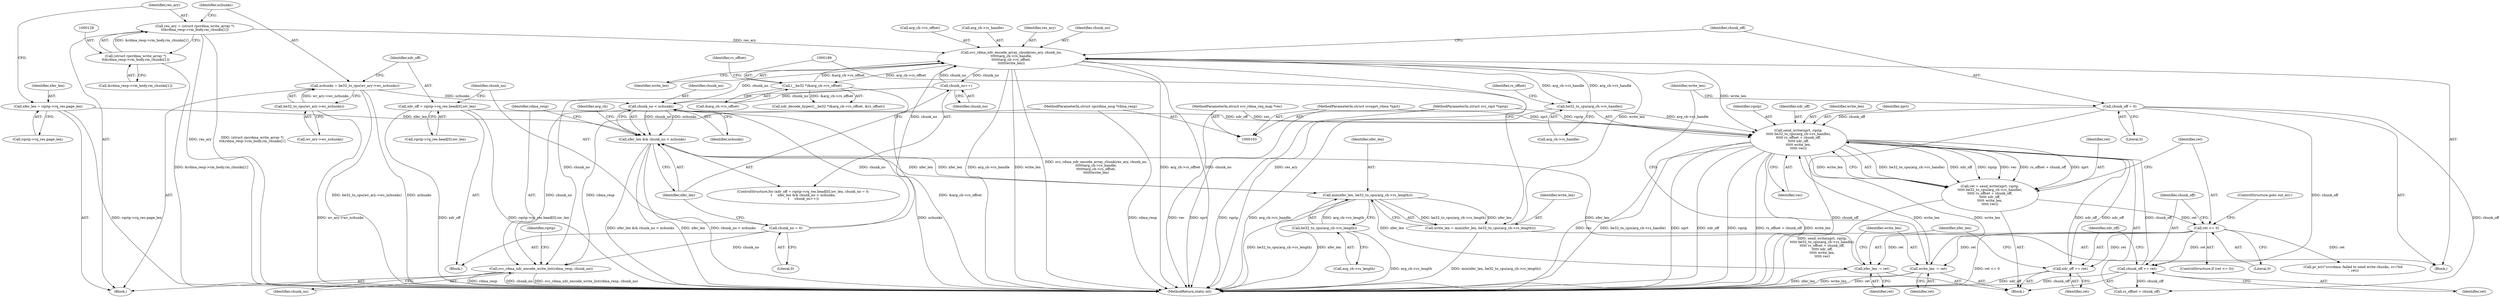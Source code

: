 digraph "1_linux_c70422f760c120480fee4de6c38804c72aa26bc1_35@API" {
"1000244" [label="(Call,svc_rdma_xdr_encode_write_list(rdma_resp, chunk_no))"];
"1000106" [label="(MethodParameterIn,struct rpcrdma_msg *rdma_resp)"];
"1000156" [label="(Call,chunk_no = 0)"];
"1000161" [label="(Call,chunk_no < nchunks)"];
"1000164" [label="(Call,chunk_no++)"];
"1000196" [label="(Call,svc_rdma_xdr_encode_array_chunk(res_ary, chunk_no,\n\t\t\t\t\t\targ_ch->rs_handle,\n\t\t\t\t\t\targ_ch->rs_offset,\n\t\t\t\t\t\twrite_len))"];
"1000125" [label="(Call,res_ary = (struct rpcrdma_write_array *)\n\t\t&rdma_resp->rm_body.rm_chunks[1])"];
"1000127" [label="(Call,(struct rpcrdma_write_array *)\n\t\t&rdma_resp->rm_body.rm_chunks[1])"];
"1000217" [label="(Call,be32_to_cpu(arg_ch->rs_handle))"];
"1000188" [label="(Call,(__be32 *)&arg_ch->rs_offset)"];
"1000179" [label="(Call,write_len = min(xfer_len, be32_to_cpu(arg_ch->rs_length)))"];
"1000181" [label="(Call,min(xfer_len, be32_to_cpu(arg_ch->rs_length)))"];
"1000159" [label="(Call,xfer_len && chunk_no < nchunks)"];
"1000238" [label="(Call,xfer_len -= ret)"];
"1000228" [label="(Call,ret <= 0)"];
"1000212" [label="(Call,ret = send_write(xprt, rqstp,\n\t\t\t\t\t be32_to_cpu(arg_ch->rs_handle),\n\t\t\t\t\t rs_offset + chunk_off,\n\t\t\t\t\t xdr_off,\n\t\t\t\t\t write_len,\n\t\t\t\t\t vec))"];
"1000214" [label="(Call,send_write(xprt, rqstp,\n\t\t\t\t\t be32_to_cpu(arg_ch->rs_handle),\n\t\t\t\t\t rs_offset + chunk_off,\n\t\t\t\t\t xdr_off,\n\t\t\t\t\t write_len,\n\t\t\t\t\t vec))"];
"1000104" [label="(MethodParameterIn,struct svcxprt_rdma *xprt)"];
"1000107" [label="(MethodParameterIn,struct svc_rqst *rqstp)"];
"1000232" [label="(Call,chunk_off += ret)"];
"1000206" [label="(Call,chunk_off = 0)"];
"1000235" [label="(Call,xdr_off += ret)"];
"1000145" [label="(Call,xdr_off = rqstp->rq_res.head[0].iov_len)"];
"1000241" [label="(Call,write_len -= ret)"];
"1000108" [label="(MethodParameterIn,struct svc_rdma_req_map *vec)"];
"1000111" [label="(Call,xfer_len = rqstp->rq_res.page_len)"];
"1000183" [label="(Call,be32_to_cpu(arg_ch->rs_length))"];
"1000137" [label="(Call,nchunks = be32_to_cpu(wr_ary->wc_nchunks))"];
"1000139" [label="(Call,be32_to_cpu(wr_ary->wc_nchunks))"];
"1000108" [label="(MethodParameterIn,struct svc_rdma_req_map *vec)"];
"1000109" [label="(Block,)"];
"1000199" [label="(Call,arg_ch->rs_handle)"];
"1000235" [label="(Call,xdr_off += ret)"];
"1000243" [label="(Identifier,ret)"];
"1000197" [label="(Identifier,res_ary)"];
"1000180" [label="(Identifier,write_len)"];
"1000127" [label="(Call,(struct rpcrdma_write_array *)\n\t\t&rdma_resp->rm_body.rm_chunks[1])"];
"1000207" [label="(Identifier,chunk_off)"];
"1000230" [label="(Literal,0)"];
"1000254" [label="(Call,pr_err(\"svcrdma: failed to send write chunks, rc=%d\n\", ret))"];
"1000137" [label="(Call,nchunks = be32_to_cpu(wr_ary->wc_nchunks))"];
"1000187" [label="(Call,xdr_decode_hyper((__be32 *)&arg_ch->rs_offset, &rs_offset))"];
"1000161" [label="(Call,chunk_no < nchunks)"];
"1000158" [label="(Literal,0)"];
"1000218" [label="(Call,arg_ch->rs_handle)"];
"1000139" [label="(Call,be32_to_cpu(wr_ary->wc_nchunks))"];
"1000162" [label="(Identifier,chunk_no)"];
"1000104" [label="(MethodParameterIn,struct svcxprt_rdma *xprt)"];
"1000188" [label="(Call,(__be32 *)&arg_ch->rs_offset)"];
"1000226" [label="(Identifier,vec)"];
"1000206" [label="(Call,chunk_off = 0)"];
"1000125" [label="(Call,res_ary = (struct rpcrdma_write_array *)\n\t\t&rdma_resp->rm_body.rm_chunks[1])"];
"1000182" [label="(Identifier,xfer_len)"];
"1000179" [label="(Call,write_len = min(xfer_len, be32_to_cpu(arg_ch->rs_length)))"];
"1000232" [label="(Call,chunk_off += ret)"];
"1000144" [label="(Block,)"];
"1000212" [label="(Call,ret = send_write(xprt, rqstp,\n\t\t\t\t\t be32_to_cpu(arg_ch->rs_handle),\n\t\t\t\t\t rs_offset + chunk_off,\n\t\t\t\t\t xdr_off,\n\t\t\t\t\t write_len,\n\t\t\t\t\t vec))"];
"1000205" [label="(Identifier,write_len)"];
"1000236" [label="(Identifier,xdr_off)"];
"1000147" [label="(Call,rqstp->rq_res.head[0].iov_len)"];
"1000112" [label="(Identifier,xfer_len)"];
"1000227" [label="(ControlStructure,if (ret <= 0))"];
"1000216" [label="(Identifier,rqstp)"];
"1000159" [label="(Call,xfer_len && chunk_no < nchunks)"];
"1000246" [label="(Identifier,chunk_no)"];
"1000165" [label="(Identifier,chunk_no)"];
"1000238" [label="(Call,xfer_len -= ret)"];
"1000224" [label="(Identifier,xdr_off)"];
"1000222" [label="(Identifier,rs_offset)"];
"1000231" [label="(ControlStructure,goto out_err;)"];
"1000217" [label="(Call,be32_to_cpu(arg_ch->rs_handle))"];
"1000234" [label="(Identifier,ret)"];
"1000164" [label="(Call,chunk_no++)"];
"1000160" [label="(Identifier,xfer_len)"];
"1000143" [label="(ControlStructure,for (xdr_off = rqstp->rq_res.head[0].iov_len, chunk_no = 0;\n\t     xfer_len && chunk_no < nchunks;\n\t     chunk_no++))"];
"1000126" [label="(Identifier,res_ary)"];
"1000140" [label="(Call,wr_ary->wc_nchunks)"];
"1000184" [label="(Call,arg_ch->rs_length)"];
"1000244" [label="(Call,svc_rdma_xdr_encode_write_list(rdma_resp, chunk_no))"];
"1000106" [label="(MethodParameterIn,struct rpcrdma_msg *rdma_resp)"];
"1000221" [label="(Call,rs_offset + chunk_off)"];
"1000237" [label="(Identifier,ret)"];
"1000166" [label="(Block,)"];
"1000240" [label="(Identifier,ret)"];
"1000113" [label="(Call,rqstp->rq_res.page_len)"];
"1000129" [label="(Call,&rdma_resp->rm_body.rm_chunks[1])"];
"1000190" [label="(Call,&arg_ch->rs_offset)"];
"1000208" [label="(Literal,0)"];
"1000156" [label="(Call,chunk_no = 0)"];
"1000211" [label="(Block,)"];
"1000241" [label="(Call,write_len -= ret)"];
"1000198" [label="(Identifier,chunk_no)"];
"1000239" [label="(Identifier,xfer_len)"];
"1000183" [label="(Call,be32_to_cpu(arg_ch->rs_length))"];
"1000195" [label="(Identifier,rs_offset)"];
"1000210" [label="(Identifier,write_len)"];
"1000107" [label="(MethodParameterIn,struct svc_rqst *rqstp)"];
"1000214" [label="(Call,send_write(xprt, rqstp,\n\t\t\t\t\t be32_to_cpu(arg_ch->rs_handle),\n\t\t\t\t\t rs_offset + chunk_off,\n\t\t\t\t\t xdr_off,\n\t\t\t\t\t write_len,\n\t\t\t\t\t vec))"];
"1000233" [label="(Identifier,chunk_off)"];
"1000202" [label="(Call,arg_ch->rs_offset)"];
"1000146" [label="(Identifier,xdr_off)"];
"1000111" [label="(Call,xfer_len = rqstp->rq_res.page_len)"];
"1000138" [label="(Identifier,nchunks)"];
"1000170" [label="(Identifier,arg_ch)"];
"1000145" [label="(Call,xdr_off = rqstp->rq_res.head[0].iov_len)"];
"1000163" [label="(Identifier,nchunks)"];
"1000157" [label="(Identifier,chunk_no)"];
"1000242" [label="(Identifier,write_len)"];
"1000196" [label="(Call,svc_rdma_xdr_encode_array_chunk(res_ary, chunk_no,\n\t\t\t\t\t\targ_ch->rs_handle,\n\t\t\t\t\t\targ_ch->rs_offset,\n\t\t\t\t\t\twrite_len))"];
"1000225" [label="(Identifier,write_len)"];
"1000213" [label="(Identifier,ret)"];
"1000260" [label="(MethodReturn,static int)"];
"1000228" [label="(Call,ret <= 0)"];
"1000181" [label="(Call,min(xfer_len, be32_to_cpu(arg_ch->rs_length)))"];
"1000245" [label="(Identifier,rdma_resp)"];
"1000250" [label="(Identifier,rqstp)"];
"1000215" [label="(Identifier,xprt)"];
"1000229" [label="(Identifier,ret)"];
"1000244" -> "1000109"  [label="AST: "];
"1000244" -> "1000246"  [label="CFG: "];
"1000245" -> "1000244"  [label="AST: "];
"1000246" -> "1000244"  [label="AST: "];
"1000250" -> "1000244"  [label="CFG: "];
"1000244" -> "1000260"  [label="DDG: svc_rdma_xdr_encode_write_list(rdma_resp, chunk_no)"];
"1000244" -> "1000260"  [label="DDG: rdma_resp"];
"1000244" -> "1000260"  [label="DDG: chunk_no"];
"1000106" -> "1000244"  [label="DDG: rdma_resp"];
"1000156" -> "1000244"  [label="DDG: chunk_no"];
"1000161" -> "1000244"  [label="DDG: chunk_no"];
"1000164" -> "1000244"  [label="DDG: chunk_no"];
"1000106" -> "1000103"  [label="AST: "];
"1000106" -> "1000260"  [label="DDG: rdma_resp"];
"1000156" -> "1000144"  [label="AST: "];
"1000156" -> "1000158"  [label="CFG: "];
"1000157" -> "1000156"  [label="AST: "];
"1000158" -> "1000156"  [label="AST: "];
"1000160" -> "1000156"  [label="CFG: "];
"1000156" -> "1000161"  [label="DDG: chunk_no"];
"1000156" -> "1000196"  [label="DDG: chunk_no"];
"1000161" -> "1000159"  [label="AST: "];
"1000161" -> "1000163"  [label="CFG: "];
"1000162" -> "1000161"  [label="AST: "];
"1000163" -> "1000161"  [label="AST: "];
"1000159" -> "1000161"  [label="CFG: "];
"1000161" -> "1000260"  [label="DDG: nchunks"];
"1000161" -> "1000159"  [label="DDG: chunk_no"];
"1000161" -> "1000159"  [label="DDG: nchunks"];
"1000164" -> "1000161"  [label="DDG: chunk_no"];
"1000137" -> "1000161"  [label="DDG: nchunks"];
"1000161" -> "1000196"  [label="DDG: chunk_no"];
"1000164" -> "1000143"  [label="AST: "];
"1000164" -> "1000165"  [label="CFG: "];
"1000165" -> "1000164"  [label="AST: "];
"1000160" -> "1000164"  [label="CFG: "];
"1000196" -> "1000164"  [label="DDG: chunk_no"];
"1000164" -> "1000196"  [label="DDG: chunk_no"];
"1000196" -> "1000166"  [label="AST: "];
"1000196" -> "1000205"  [label="CFG: "];
"1000197" -> "1000196"  [label="AST: "];
"1000198" -> "1000196"  [label="AST: "];
"1000199" -> "1000196"  [label="AST: "];
"1000202" -> "1000196"  [label="AST: "];
"1000205" -> "1000196"  [label="AST: "];
"1000207" -> "1000196"  [label="CFG: "];
"1000196" -> "1000260"  [label="DDG: res_ary"];
"1000196" -> "1000260"  [label="DDG: arg_ch->rs_handle"];
"1000196" -> "1000260"  [label="DDG: write_len"];
"1000196" -> "1000260"  [label="DDG: svc_rdma_xdr_encode_array_chunk(res_ary, chunk_no,\n\t\t\t\t\t\targ_ch->rs_handle,\n\t\t\t\t\t\targ_ch->rs_offset,\n\t\t\t\t\t\twrite_len)"];
"1000196" -> "1000260"  [label="DDG: arg_ch->rs_offset"];
"1000196" -> "1000260"  [label="DDG: chunk_no"];
"1000196" -> "1000188"  [label="DDG: arg_ch->rs_offset"];
"1000125" -> "1000196"  [label="DDG: res_ary"];
"1000217" -> "1000196"  [label="DDG: arg_ch->rs_handle"];
"1000188" -> "1000196"  [label="DDG: &arg_ch->rs_offset"];
"1000179" -> "1000196"  [label="DDG: write_len"];
"1000196" -> "1000217"  [label="DDG: arg_ch->rs_handle"];
"1000196" -> "1000214"  [label="DDG: write_len"];
"1000125" -> "1000109"  [label="AST: "];
"1000125" -> "1000127"  [label="CFG: "];
"1000126" -> "1000125"  [label="AST: "];
"1000127" -> "1000125"  [label="AST: "];
"1000138" -> "1000125"  [label="CFG: "];
"1000125" -> "1000260"  [label="DDG: res_ary"];
"1000125" -> "1000260"  [label="DDG: (struct rpcrdma_write_array *)\n\t\t&rdma_resp->rm_body.rm_chunks[1]"];
"1000127" -> "1000125"  [label="DDG: &rdma_resp->rm_body.rm_chunks[1]"];
"1000127" -> "1000129"  [label="CFG: "];
"1000128" -> "1000127"  [label="AST: "];
"1000129" -> "1000127"  [label="AST: "];
"1000127" -> "1000260"  [label="DDG: &rdma_resp->rm_body.rm_chunks[1]"];
"1000217" -> "1000214"  [label="AST: "];
"1000217" -> "1000218"  [label="CFG: "];
"1000218" -> "1000217"  [label="AST: "];
"1000222" -> "1000217"  [label="CFG: "];
"1000217" -> "1000260"  [label="DDG: arg_ch->rs_handle"];
"1000217" -> "1000214"  [label="DDG: arg_ch->rs_handle"];
"1000188" -> "1000187"  [label="AST: "];
"1000188" -> "1000190"  [label="CFG: "];
"1000189" -> "1000188"  [label="AST: "];
"1000190" -> "1000188"  [label="AST: "];
"1000195" -> "1000188"  [label="CFG: "];
"1000188" -> "1000260"  [label="DDG: &arg_ch->rs_offset"];
"1000188" -> "1000187"  [label="DDG: &arg_ch->rs_offset"];
"1000179" -> "1000166"  [label="AST: "];
"1000179" -> "1000181"  [label="CFG: "];
"1000180" -> "1000179"  [label="AST: "];
"1000181" -> "1000179"  [label="AST: "];
"1000189" -> "1000179"  [label="CFG: "];
"1000179" -> "1000260"  [label="DDG: min(xfer_len, be32_to_cpu(arg_ch->rs_length))"];
"1000181" -> "1000179"  [label="DDG: xfer_len"];
"1000181" -> "1000179"  [label="DDG: be32_to_cpu(arg_ch->rs_length)"];
"1000181" -> "1000183"  [label="CFG: "];
"1000182" -> "1000181"  [label="AST: "];
"1000183" -> "1000181"  [label="AST: "];
"1000181" -> "1000260"  [label="DDG: xfer_len"];
"1000181" -> "1000260"  [label="DDG: be32_to_cpu(arg_ch->rs_length)"];
"1000181" -> "1000159"  [label="DDG: xfer_len"];
"1000159" -> "1000181"  [label="DDG: xfer_len"];
"1000183" -> "1000181"  [label="DDG: arg_ch->rs_length"];
"1000181" -> "1000238"  [label="DDG: xfer_len"];
"1000159" -> "1000143"  [label="AST: "];
"1000159" -> "1000160"  [label="CFG: "];
"1000160" -> "1000159"  [label="AST: "];
"1000170" -> "1000159"  [label="CFG: "];
"1000245" -> "1000159"  [label="CFG: "];
"1000159" -> "1000260"  [label="DDG: xfer_len && chunk_no < nchunks"];
"1000159" -> "1000260"  [label="DDG: xfer_len"];
"1000159" -> "1000260"  [label="DDG: chunk_no < nchunks"];
"1000238" -> "1000159"  [label="DDG: xfer_len"];
"1000111" -> "1000159"  [label="DDG: xfer_len"];
"1000238" -> "1000211"  [label="AST: "];
"1000238" -> "1000240"  [label="CFG: "];
"1000239" -> "1000238"  [label="AST: "];
"1000240" -> "1000238"  [label="AST: "];
"1000242" -> "1000238"  [label="CFG: "];
"1000238" -> "1000260"  [label="DDG: xfer_len"];
"1000228" -> "1000238"  [label="DDG: ret"];
"1000228" -> "1000227"  [label="AST: "];
"1000228" -> "1000230"  [label="CFG: "];
"1000229" -> "1000228"  [label="AST: "];
"1000230" -> "1000228"  [label="AST: "];
"1000231" -> "1000228"  [label="CFG: "];
"1000233" -> "1000228"  [label="CFG: "];
"1000228" -> "1000260"  [label="DDG: ret <= 0"];
"1000212" -> "1000228"  [label="DDG: ret"];
"1000228" -> "1000232"  [label="DDG: ret"];
"1000228" -> "1000235"  [label="DDG: ret"];
"1000228" -> "1000241"  [label="DDG: ret"];
"1000228" -> "1000254"  [label="DDG: ret"];
"1000212" -> "1000211"  [label="AST: "];
"1000212" -> "1000214"  [label="CFG: "];
"1000213" -> "1000212"  [label="AST: "];
"1000214" -> "1000212"  [label="AST: "];
"1000229" -> "1000212"  [label="CFG: "];
"1000212" -> "1000260"  [label="DDG: send_write(xprt, rqstp,\n\t\t\t\t\t be32_to_cpu(arg_ch->rs_handle),\n\t\t\t\t\t rs_offset + chunk_off,\n\t\t\t\t\t xdr_off,\n\t\t\t\t\t write_len,\n\t\t\t\t\t vec)"];
"1000214" -> "1000212"  [label="DDG: be32_to_cpu(arg_ch->rs_handle)"];
"1000214" -> "1000212"  [label="DDG: xdr_off"];
"1000214" -> "1000212"  [label="DDG: rqstp"];
"1000214" -> "1000212"  [label="DDG: vec"];
"1000214" -> "1000212"  [label="DDG: rs_offset + chunk_off"];
"1000214" -> "1000212"  [label="DDG: xprt"];
"1000214" -> "1000212"  [label="DDG: write_len"];
"1000214" -> "1000226"  [label="CFG: "];
"1000215" -> "1000214"  [label="AST: "];
"1000216" -> "1000214"  [label="AST: "];
"1000221" -> "1000214"  [label="AST: "];
"1000224" -> "1000214"  [label="AST: "];
"1000225" -> "1000214"  [label="AST: "];
"1000226" -> "1000214"  [label="AST: "];
"1000214" -> "1000260"  [label="DDG: rqstp"];
"1000214" -> "1000260"  [label="DDG: write_len"];
"1000214" -> "1000260"  [label="DDG: rs_offset + chunk_off"];
"1000214" -> "1000260"  [label="DDG: vec"];
"1000214" -> "1000260"  [label="DDG: be32_to_cpu(arg_ch->rs_handle)"];
"1000214" -> "1000260"  [label="DDG: xprt"];
"1000214" -> "1000260"  [label="DDG: xdr_off"];
"1000104" -> "1000214"  [label="DDG: xprt"];
"1000107" -> "1000214"  [label="DDG: rqstp"];
"1000232" -> "1000214"  [label="DDG: chunk_off"];
"1000206" -> "1000214"  [label="DDG: chunk_off"];
"1000235" -> "1000214"  [label="DDG: xdr_off"];
"1000145" -> "1000214"  [label="DDG: xdr_off"];
"1000241" -> "1000214"  [label="DDG: write_len"];
"1000108" -> "1000214"  [label="DDG: vec"];
"1000214" -> "1000235"  [label="DDG: xdr_off"];
"1000214" -> "1000241"  [label="DDG: write_len"];
"1000104" -> "1000103"  [label="AST: "];
"1000104" -> "1000260"  [label="DDG: xprt"];
"1000107" -> "1000103"  [label="AST: "];
"1000107" -> "1000260"  [label="DDG: rqstp"];
"1000232" -> "1000211"  [label="AST: "];
"1000232" -> "1000234"  [label="CFG: "];
"1000233" -> "1000232"  [label="AST: "];
"1000234" -> "1000232"  [label="AST: "];
"1000236" -> "1000232"  [label="CFG: "];
"1000232" -> "1000260"  [label="DDG: chunk_off"];
"1000232" -> "1000221"  [label="DDG: chunk_off"];
"1000206" -> "1000232"  [label="DDG: chunk_off"];
"1000206" -> "1000166"  [label="AST: "];
"1000206" -> "1000208"  [label="CFG: "];
"1000207" -> "1000206"  [label="AST: "];
"1000208" -> "1000206"  [label="AST: "];
"1000210" -> "1000206"  [label="CFG: "];
"1000206" -> "1000260"  [label="DDG: chunk_off"];
"1000206" -> "1000221"  [label="DDG: chunk_off"];
"1000235" -> "1000211"  [label="AST: "];
"1000235" -> "1000237"  [label="CFG: "];
"1000236" -> "1000235"  [label="AST: "];
"1000237" -> "1000235"  [label="AST: "];
"1000239" -> "1000235"  [label="CFG: "];
"1000235" -> "1000260"  [label="DDG: xdr_off"];
"1000145" -> "1000144"  [label="AST: "];
"1000145" -> "1000147"  [label="CFG: "];
"1000146" -> "1000145"  [label="AST: "];
"1000147" -> "1000145"  [label="AST: "];
"1000157" -> "1000145"  [label="CFG: "];
"1000145" -> "1000260"  [label="DDG: xdr_off"];
"1000145" -> "1000260"  [label="DDG: rqstp->rq_res.head[0].iov_len"];
"1000241" -> "1000211"  [label="AST: "];
"1000241" -> "1000243"  [label="CFG: "];
"1000242" -> "1000241"  [label="AST: "];
"1000243" -> "1000241"  [label="AST: "];
"1000210" -> "1000241"  [label="CFG: "];
"1000241" -> "1000260"  [label="DDG: write_len"];
"1000241" -> "1000260"  [label="DDG: ret"];
"1000108" -> "1000103"  [label="AST: "];
"1000108" -> "1000260"  [label="DDG: vec"];
"1000111" -> "1000109"  [label="AST: "];
"1000111" -> "1000113"  [label="CFG: "];
"1000112" -> "1000111"  [label="AST: "];
"1000113" -> "1000111"  [label="AST: "];
"1000126" -> "1000111"  [label="CFG: "];
"1000111" -> "1000260"  [label="DDG: rqstp->rq_res.page_len"];
"1000183" -> "1000184"  [label="CFG: "];
"1000184" -> "1000183"  [label="AST: "];
"1000183" -> "1000260"  [label="DDG: arg_ch->rs_length"];
"1000137" -> "1000109"  [label="AST: "];
"1000137" -> "1000139"  [label="CFG: "];
"1000138" -> "1000137"  [label="AST: "];
"1000139" -> "1000137"  [label="AST: "];
"1000146" -> "1000137"  [label="CFG: "];
"1000137" -> "1000260"  [label="DDG: be32_to_cpu(wr_ary->wc_nchunks)"];
"1000137" -> "1000260"  [label="DDG: nchunks"];
"1000139" -> "1000137"  [label="DDG: wr_ary->wc_nchunks"];
"1000139" -> "1000140"  [label="CFG: "];
"1000140" -> "1000139"  [label="AST: "];
"1000139" -> "1000260"  [label="DDG: wr_ary->wc_nchunks"];
}
